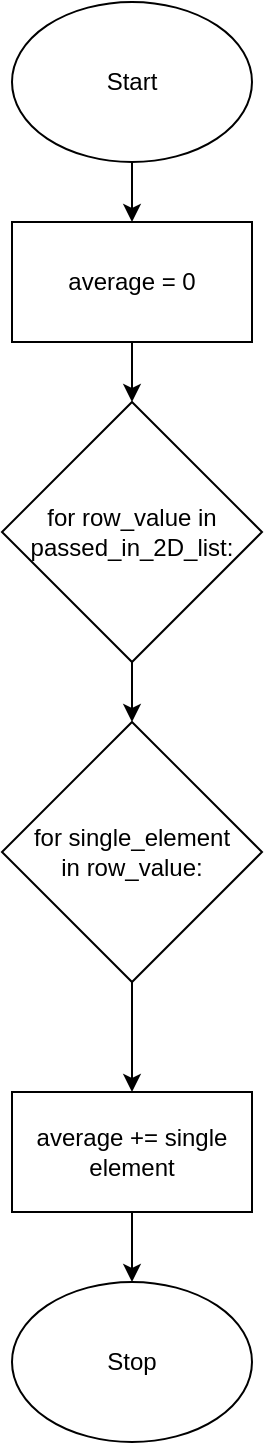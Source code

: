 <mxfile>
    <diagram id="KIyBDe4iBsy_5y3lq0_u" name="Page-1">
        <mxGraphModel dx="820" dy="445" grid="1" gridSize="10" guides="1" tooltips="1" connect="1" arrows="1" fold="1" page="1" pageScale="1" pageWidth="827" pageHeight="1169" math="0" shadow="0">
            <root>
                <mxCell id="0"/>
                <mxCell id="1" parent="0"/>
                <mxCell id="2" value="Stop" style="ellipse;whiteSpace=wrap;html=1;" parent="1" vertex="1">
                    <mxGeometry x="354" y="650" width="120" height="80" as="geometry"/>
                </mxCell>
                <mxCell id="8" style="edgeStyle=none;html=1;entryX=0.5;entryY=0;entryDx=0;entryDy=0;" parent="1" source="3" target="6" edge="1">
                    <mxGeometry relative="1" as="geometry"/>
                </mxCell>
                <mxCell id="3" value="Start" style="ellipse;whiteSpace=wrap;html=1;" parent="1" vertex="1">
                    <mxGeometry x="354" y="10" width="120" height="80" as="geometry"/>
                </mxCell>
                <mxCell id="10" style="edgeStyle=none;html=1;" parent="1" source="4" target="5" edge="1">
                    <mxGeometry relative="1" as="geometry"/>
                </mxCell>
                <mxCell id="4" value="for&amp;nbsp;row_value in passed_in_2D_list:" style="rhombus;whiteSpace=wrap;html=1;" parent="1" vertex="1">
                    <mxGeometry x="349" y="210" width="130" height="130" as="geometry"/>
                </mxCell>
                <mxCell id="11" style="edgeStyle=none;html=1;entryX=0.5;entryY=0;entryDx=0;entryDy=0;" parent="1" source="5" target="7" edge="1">
                    <mxGeometry relative="1" as="geometry"/>
                </mxCell>
                <mxCell id="5" value="for single_element&lt;br&gt;in row_value:" style="rhombus;whiteSpace=wrap;html=1;" parent="1" vertex="1">
                    <mxGeometry x="349" y="370" width="130" height="130" as="geometry"/>
                </mxCell>
                <mxCell id="9" style="edgeStyle=none;html=1;entryX=0.5;entryY=0;entryDx=0;entryDy=0;" parent="1" source="6" target="4" edge="1">
                    <mxGeometry relative="1" as="geometry"/>
                </mxCell>
                <mxCell id="6" value="average = 0" style="rounded=0;whiteSpace=wrap;html=1;" parent="1" vertex="1">
                    <mxGeometry x="354" y="120" width="120" height="60" as="geometry"/>
                </mxCell>
                <mxCell id="12" style="edgeStyle=none;html=1;entryX=0.5;entryY=0;entryDx=0;entryDy=0;" parent="1" source="7" target="2" edge="1">
                    <mxGeometry relative="1" as="geometry"/>
                </mxCell>
                <mxCell id="7" value="average += single element" style="rounded=0;whiteSpace=wrap;html=1;" parent="1" vertex="1">
                    <mxGeometry x="354" y="555" width="120" height="60" as="geometry"/>
                </mxCell>
            </root>
        </mxGraphModel>
    </diagram>
</mxfile>